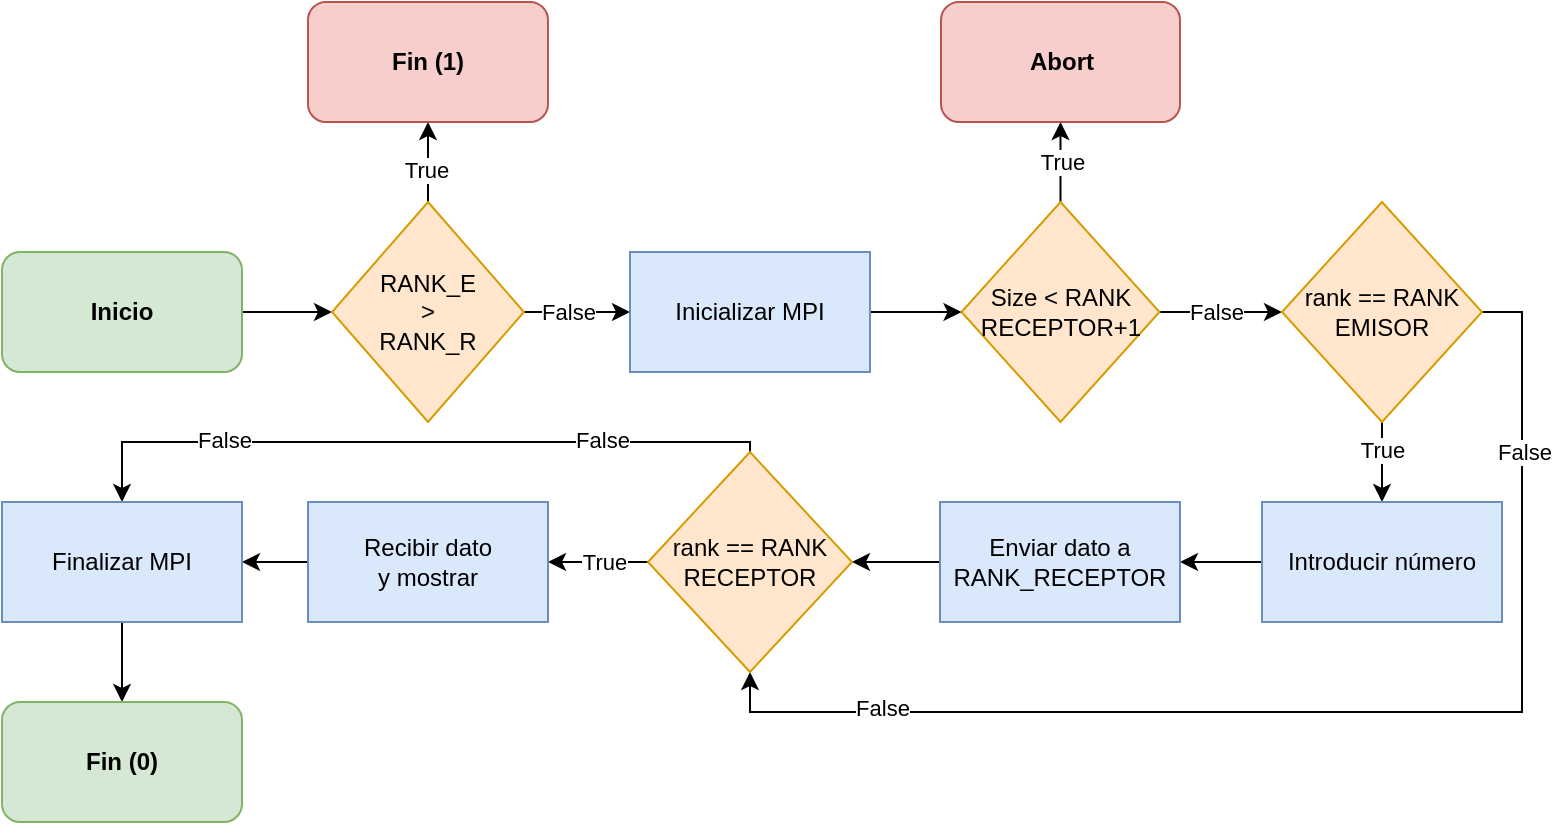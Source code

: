 <mxfile version="22.0.3" type="device">
  <diagram name="Página-1" id="WnXhS916YRubfADbDtiZ">
    <mxGraphModel dx="1195" dy="697" grid="1" gridSize="10" guides="1" tooltips="1" connect="1" arrows="1" fold="1" page="1" pageScale="1" pageWidth="827" pageHeight="1169" math="0" shadow="0">
      <root>
        <mxCell id="0" />
        <mxCell id="1" parent="0" />
        <mxCell id="75j7Uee-D6FQoAuiZDC9-2" style="edgeStyle=orthogonalEdgeStyle;rounded=0;orthogonalLoop=1;jettySize=auto;html=1;entryX=0;entryY=0.5;entryDx=0;entryDy=0;" edge="1" parent="1" source="kVkvC6AtYL3a_lGya8AR-1" target="75j7Uee-D6FQoAuiZDC9-1">
          <mxGeometry relative="1" as="geometry" />
        </mxCell>
        <mxCell id="kVkvC6AtYL3a_lGya8AR-1" value="&lt;b&gt;Inicio&lt;/b&gt;" style="rounded=1;whiteSpace=wrap;html=1;fillColor=#d5e8d4;strokeColor=#82b366;" parent="1" vertex="1">
          <mxGeometry x="40" y="145" width="120" height="60" as="geometry" />
        </mxCell>
        <mxCell id="kVkvC6AtYL3a_lGya8AR-5" style="edgeStyle=orthogonalEdgeStyle;rounded=0;orthogonalLoop=1;jettySize=auto;html=1;entryX=0.5;entryY=1;entryDx=0;entryDy=0;" parent="1" source="kVkvC6AtYL3a_lGya8AR-2" target="kVkvC6AtYL3a_lGya8AR-4" edge="1">
          <mxGeometry relative="1" as="geometry" />
        </mxCell>
        <mxCell id="kVkvC6AtYL3a_lGya8AR-6" value="True" style="edgeLabel;html=1;align=center;verticalAlign=middle;resizable=0;points=[];" parent="kVkvC6AtYL3a_lGya8AR-5" vertex="1" connectable="0">
          <mxGeometry x="-0.107" y="-2" relative="1" as="geometry">
            <mxPoint x="-2" y="-2" as="offset" />
          </mxGeometry>
        </mxCell>
        <mxCell id="kVkvC6AtYL3a_lGya8AR-8" style="edgeStyle=orthogonalEdgeStyle;rounded=0;orthogonalLoop=1;jettySize=auto;html=1;entryX=0;entryY=0.5;entryDx=0;entryDy=0;exitX=1;exitY=0.5;exitDx=0;exitDy=0;" parent="1" source="kVkvC6AtYL3a_lGya8AR-2" target="kVkvC6AtYL3a_lGya8AR-7" edge="1">
          <mxGeometry relative="1" as="geometry" />
        </mxCell>
        <mxCell id="kVkvC6AtYL3a_lGya8AR-9" value="False" style="edgeLabel;html=1;align=center;verticalAlign=middle;resizable=0;points=[];" parent="kVkvC6AtYL3a_lGya8AR-8" vertex="1" connectable="0">
          <mxGeometry x="-0.352" y="-3" relative="1" as="geometry">
            <mxPoint x="8" y="-3" as="offset" />
          </mxGeometry>
        </mxCell>
        <mxCell id="kVkvC6AtYL3a_lGya8AR-2" value="Size &amp;lt; RANK&lt;br&gt;RECEPTOR+1" style="rhombus;whiteSpace=wrap;html=1;fillColor=#ffe6cc;strokeColor=#d79b00;" parent="1" vertex="1">
          <mxGeometry x="519.75" y="120" width="99" height="110" as="geometry" />
        </mxCell>
        <mxCell id="kVkvC6AtYL3a_lGya8AR-4" value="&lt;b&gt;Abort&lt;/b&gt;" style="rounded=1;whiteSpace=wrap;html=1;fillColor=#f8cecc;strokeColor=#b85450;" parent="1" vertex="1">
          <mxGeometry x="509.5" y="20" width="119.5" height="60" as="geometry" />
        </mxCell>
        <mxCell id="kVkvC6AtYL3a_lGya8AR-11" style="edgeStyle=orthogonalEdgeStyle;rounded=0;orthogonalLoop=1;jettySize=auto;html=1;entryX=0.5;entryY=0;entryDx=0;entryDy=0;exitX=0.5;exitY=1;exitDx=0;exitDy=0;" parent="1" source="kVkvC6AtYL3a_lGya8AR-7" target="kVkvC6AtYL3a_lGya8AR-10" edge="1">
          <mxGeometry relative="1" as="geometry" />
        </mxCell>
        <mxCell id="75j7Uee-D6FQoAuiZDC9-13" value="True" style="edgeLabel;html=1;align=center;verticalAlign=middle;resizable=0;points=[];" vertex="1" connectable="0" parent="kVkvC6AtYL3a_lGya8AR-11">
          <mxGeometry x="-0.3" relative="1" as="geometry">
            <mxPoint as="offset" />
          </mxGeometry>
        </mxCell>
        <mxCell id="75j7Uee-D6FQoAuiZDC9-11" style="edgeStyle=orthogonalEdgeStyle;rounded=0;orthogonalLoop=1;jettySize=auto;html=1;entryX=0.5;entryY=1;entryDx=0;entryDy=0;exitX=1;exitY=0.5;exitDx=0;exitDy=0;" edge="1" parent="1" source="kVkvC6AtYL3a_lGya8AR-7" target="kVkvC6AtYL3a_lGya8AR-14">
          <mxGeometry relative="1" as="geometry" />
        </mxCell>
        <mxCell id="75j7Uee-D6FQoAuiZDC9-15" value="False" style="edgeLabel;html=1;align=center;verticalAlign=middle;resizable=0;points=[];" vertex="1" connectable="0" parent="75j7Uee-D6FQoAuiZDC9-11">
          <mxGeometry x="-0.719" y="1" relative="1" as="geometry">
            <mxPoint y="2" as="offset" />
          </mxGeometry>
        </mxCell>
        <mxCell id="75j7Uee-D6FQoAuiZDC9-16" value="False" style="edgeLabel;html=1;align=center;verticalAlign=middle;resizable=0;points=[];" vertex="1" connectable="0" parent="75j7Uee-D6FQoAuiZDC9-11">
          <mxGeometry x="0.597" y="-2" relative="1" as="geometry">
            <mxPoint x="-40" as="offset" />
          </mxGeometry>
        </mxCell>
        <mxCell id="kVkvC6AtYL3a_lGya8AR-7" value="rank == RANK&lt;br&gt;EMISOR" style="rhombus;whiteSpace=wrap;html=1;fillColor=#ffe6cc;strokeColor=#d79b00;" parent="1" vertex="1">
          <mxGeometry x="680" y="120" width="100" height="110" as="geometry" />
        </mxCell>
        <mxCell id="kVkvC6AtYL3a_lGya8AR-13" style="edgeStyle=orthogonalEdgeStyle;rounded=0;orthogonalLoop=1;jettySize=auto;html=1;entryX=1;entryY=0.5;entryDx=0;entryDy=0;" parent="1" source="kVkvC6AtYL3a_lGya8AR-10" target="kVkvC6AtYL3a_lGya8AR-12" edge="1">
          <mxGeometry relative="1" as="geometry" />
        </mxCell>
        <mxCell id="kVkvC6AtYL3a_lGya8AR-10" value="Introducir número" style="rounded=0;whiteSpace=wrap;html=1;fillColor=#dae8fc;strokeColor=#6c8ebf;" parent="1" vertex="1">
          <mxGeometry x="670" y="270" width="120" height="60" as="geometry" />
        </mxCell>
        <mxCell id="kVkvC6AtYL3a_lGya8AR-15" style="edgeStyle=orthogonalEdgeStyle;rounded=0;orthogonalLoop=1;jettySize=auto;html=1;entryX=1;entryY=0.5;entryDx=0;entryDy=0;exitX=0;exitY=0.5;exitDx=0;exitDy=0;" parent="1" source="kVkvC6AtYL3a_lGya8AR-12" target="kVkvC6AtYL3a_lGya8AR-14" edge="1">
          <mxGeometry relative="1" as="geometry" />
        </mxCell>
        <mxCell id="kVkvC6AtYL3a_lGya8AR-12" value="Enviar dato a RANK_RECEPTOR" style="rounded=0;whiteSpace=wrap;html=1;fillColor=#dae8fc;strokeColor=#6c8ebf;" parent="1" vertex="1">
          <mxGeometry x="509" y="270" width="120" height="60" as="geometry" />
        </mxCell>
        <mxCell id="kVkvC6AtYL3a_lGya8AR-17" style="edgeStyle=orthogonalEdgeStyle;rounded=0;orthogonalLoop=1;jettySize=auto;html=1;entryX=1;entryY=0.5;entryDx=0;entryDy=0;" parent="1" source="kVkvC6AtYL3a_lGya8AR-14" target="kVkvC6AtYL3a_lGya8AR-16" edge="1">
          <mxGeometry relative="1" as="geometry" />
        </mxCell>
        <mxCell id="75j7Uee-D6FQoAuiZDC9-14" value="True" style="edgeLabel;html=1;align=center;verticalAlign=middle;resizable=0;points=[];" vertex="1" connectable="0" parent="kVkvC6AtYL3a_lGya8AR-17">
          <mxGeometry x="0.067" relative="1" as="geometry">
            <mxPoint x="4" as="offset" />
          </mxGeometry>
        </mxCell>
        <mxCell id="75j7Uee-D6FQoAuiZDC9-12" style="edgeStyle=orthogonalEdgeStyle;rounded=0;orthogonalLoop=1;jettySize=auto;html=1;entryX=0.5;entryY=0;entryDx=0;entryDy=0;exitX=0.5;exitY=0;exitDx=0;exitDy=0;" edge="1" parent="1" source="kVkvC6AtYL3a_lGya8AR-14" target="kVkvC6AtYL3a_lGya8AR-18">
          <mxGeometry relative="1" as="geometry">
            <Array as="points">
              <mxPoint x="414" y="240" />
              <mxPoint x="100" y="240" />
            </Array>
          </mxGeometry>
        </mxCell>
        <mxCell id="75j7Uee-D6FQoAuiZDC9-17" value="False" style="edgeLabel;html=1;align=center;verticalAlign=middle;resizable=0;points=[];" vertex="1" connectable="0" parent="75j7Uee-D6FQoAuiZDC9-12">
          <mxGeometry x="-0.576" y="-1" relative="1" as="geometry">
            <mxPoint x="-5" as="offset" />
          </mxGeometry>
        </mxCell>
        <mxCell id="75j7Uee-D6FQoAuiZDC9-18" value="False" style="edgeLabel;html=1;align=center;verticalAlign=middle;resizable=0;points=[];" vertex="1" connectable="0" parent="75j7Uee-D6FQoAuiZDC9-12">
          <mxGeometry x="0.574" y="-1" relative="1" as="geometry">
            <mxPoint x="6" as="offset" />
          </mxGeometry>
        </mxCell>
        <mxCell id="kVkvC6AtYL3a_lGya8AR-14" value="rank == RANK&lt;br&gt;RECEPTOR" style="rhombus;whiteSpace=wrap;html=1;fillColor=#ffe6cc;strokeColor=#d79b00;" parent="1" vertex="1">
          <mxGeometry x="363" y="245" width="102" height="110" as="geometry" />
        </mxCell>
        <mxCell id="kVkvC6AtYL3a_lGya8AR-19" style="edgeStyle=orthogonalEdgeStyle;rounded=0;orthogonalLoop=1;jettySize=auto;html=1;entryX=1;entryY=0.5;entryDx=0;entryDy=0;exitX=0;exitY=0.5;exitDx=0;exitDy=0;" parent="1" source="kVkvC6AtYL3a_lGya8AR-16" target="kVkvC6AtYL3a_lGya8AR-18" edge="1">
          <mxGeometry relative="1" as="geometry" />
        </mxCell>
        <mxCell id="kVkvC6AtYL3a_lGya8AR-16" value="Recibir dato&lt;br&gt;y mostrar" style="rounded=0;whiteSpace=wrap;html=1;fillColor=#dae8fc;strokeColor=#6c8ebf;" parent="1" vertex="1">
          <mxGeometry x="193" y="270" width="120" height="60" as="geometry" />
        </mxCell>
        <mxCell id="kVkvC6AtYL3a_lGya8AR-21" style="edgeStyle=orthogonalEdgeStyle;rounded=0;orthogonalLoop=1;jettySize=auto;html=1;entryX=0.5;entryY=0;entryDx=0;entryDy=0;" parent="1" source="kVkvC6AtYL3a_lGya8AR-18" target="kVkvC6AtYL3a_lGya8AR-20" edge="1">
          <mxGeometry relative="1" as="geometry" />
        </mxCell>
        <mxCell id="kVkvC6AtYL3a_lGya8AR-18" value="Finalizar MPI" style="rounded=0;whiteSpace=wrap;html=1;fillColor=#dae8fc;strokeColor=#6c8ebf;" parent="1" vertex="1">
          <mxGeometry x="40" y="270" width="120" height="60" as="geometry" />
        </mxCell>
        <mxCell id="kVkvC6AtYL3a_lGya8AR-20" value="&lt;b&gt;Fin (0)&lt;/b&gt;" style="rounded=1;whiteSpace=wrap;html=1;fillColor=#d5e8d4;strokeColor=#82b366;" parent="1" vertex="1">
          <mxGeometry x="40" y="370" width="120" height="60" as="geometry" />
        </mxCell>
        <mxCell id="75j7Uee-D6FQoAuiZDC9-4" style="edgeStyle=orthogonalEdgeStyle;rounded=0;orthogonalLoop=1;jettySize=auto;html=1;entryX=0.5;entryY=1;entryDx=0;entryDy=0;" edge="1" parent="1" source="75j7Uee-D6FQoAuiZDC9-1" target="75j7Uee-D6FQoAuiZDC9-3">
          <mxGeometry relative="1" as="geometry" />
        </mxCell>
        <mxCell id="75j7Uee-D6FQoAuiZDC9-9" value="True" style="edgeLabel;html=1;align=center;verticalAlign=middle;resizable=0;points=[];" vertex="1" connectable="0" parent="75j7Uee-D6FQoAuiZDC9-4">
          <mxGeometry x="-0.2" y="1" relative="1" as="geometry">
            <mxPoint as="offset" />
          </mxGeometry>
        </mxCell>
        <mxCell id="75j7Uee-D6FQoAuiZDC9-7" style="edgeStyle=orthogonalEdgeStyle;rounded=0;orthogonalLoop=1;jettySize=auto;html=1;entryX=0;entryY=0.5;entryDx=0;entryDy=0;" edge="1" parent="1" source="75j7Uee-D6FQoAuiZDC9-1" target="75j7Uee-D6FQoAuiZDC9-6">
          <mxGeometry relative="1" as="geometry" />
        </mxCell>
        <mxCell id="75j7Uee-D6FQoAuiZDC9-10" value="False" style="edgeLabel;html=1;align=center;verticalAlign=middle;resizable=0;points=[];" vertex="1" connectable="0" parent="75j7Uee-D6FQoAuiZDC9-7">
          <mxGeometry x="-0.02" y="1" relative="1" as="geometry">
            <mxPoint x="-4" y="1" as="offset" />
          </mxGeometry>
        </mxCell>
        <mxCell id="75j7Uee-D6FQoAuiZDC9-1" value="RANK_E &lt;br&gt;&amp;gt; &lt;br&gt;RANK_R" style="rhombus;whiteSpace=wrap;html=1;fillColor=#ffe6cc;strokeColor=#d79b00;" vertex="1" parent="1">
          <mxGeometry x="205" y="120" width="96" height="110" as="geometry" />
        </mxCell>
        <mxCell id="75j7Uee-D6FQoAuiZDC9-3" value="&lt;b&gt;Fin (1)&lt;/b&gt;" style="rounded=1;whiteSpace=wrap;html=1;fillColor=#f8cecc;strokeColor=#b85450;" vertex="1" parent="1">
          <mxGeometry x="193" y="20" width="120" height="60" as="geometry" />
        </mxCell>
        <mxCell id="75j7Uee-D6FQoAuiZDC9-8" style="edgeStyle=orthogonalEdgeStyle;rounded=0;orthogonalLoop=1;jettySize=auto;html=1;entryX=0;entryY=0.5;entryDx=0;entryDy=0;" edge="1" parent="1" source="75j7Uee-D6FQoAuiZDC9-6" target="kVkvC6AtYL3a_lGya8AR-2">
          <mxGeometry relative="1" as="geometry" />
        </mxCell>
        <mxCell id="75j7Uee-D6FQoAuiZDC9-6" value="Inicializar MPI" style="rounded=0;whiteSpace=wrap;html=1;fillColor=#dae8fc;strokeColor=#6c8ebf;" vertex="1" parent="1">
          <mxGeometry x="354" y="145" width="120" height="60" as="geometry" />
        </mxCell>
      </root>
    </mxGraphModel>
  </diagram>
</mxfile>
